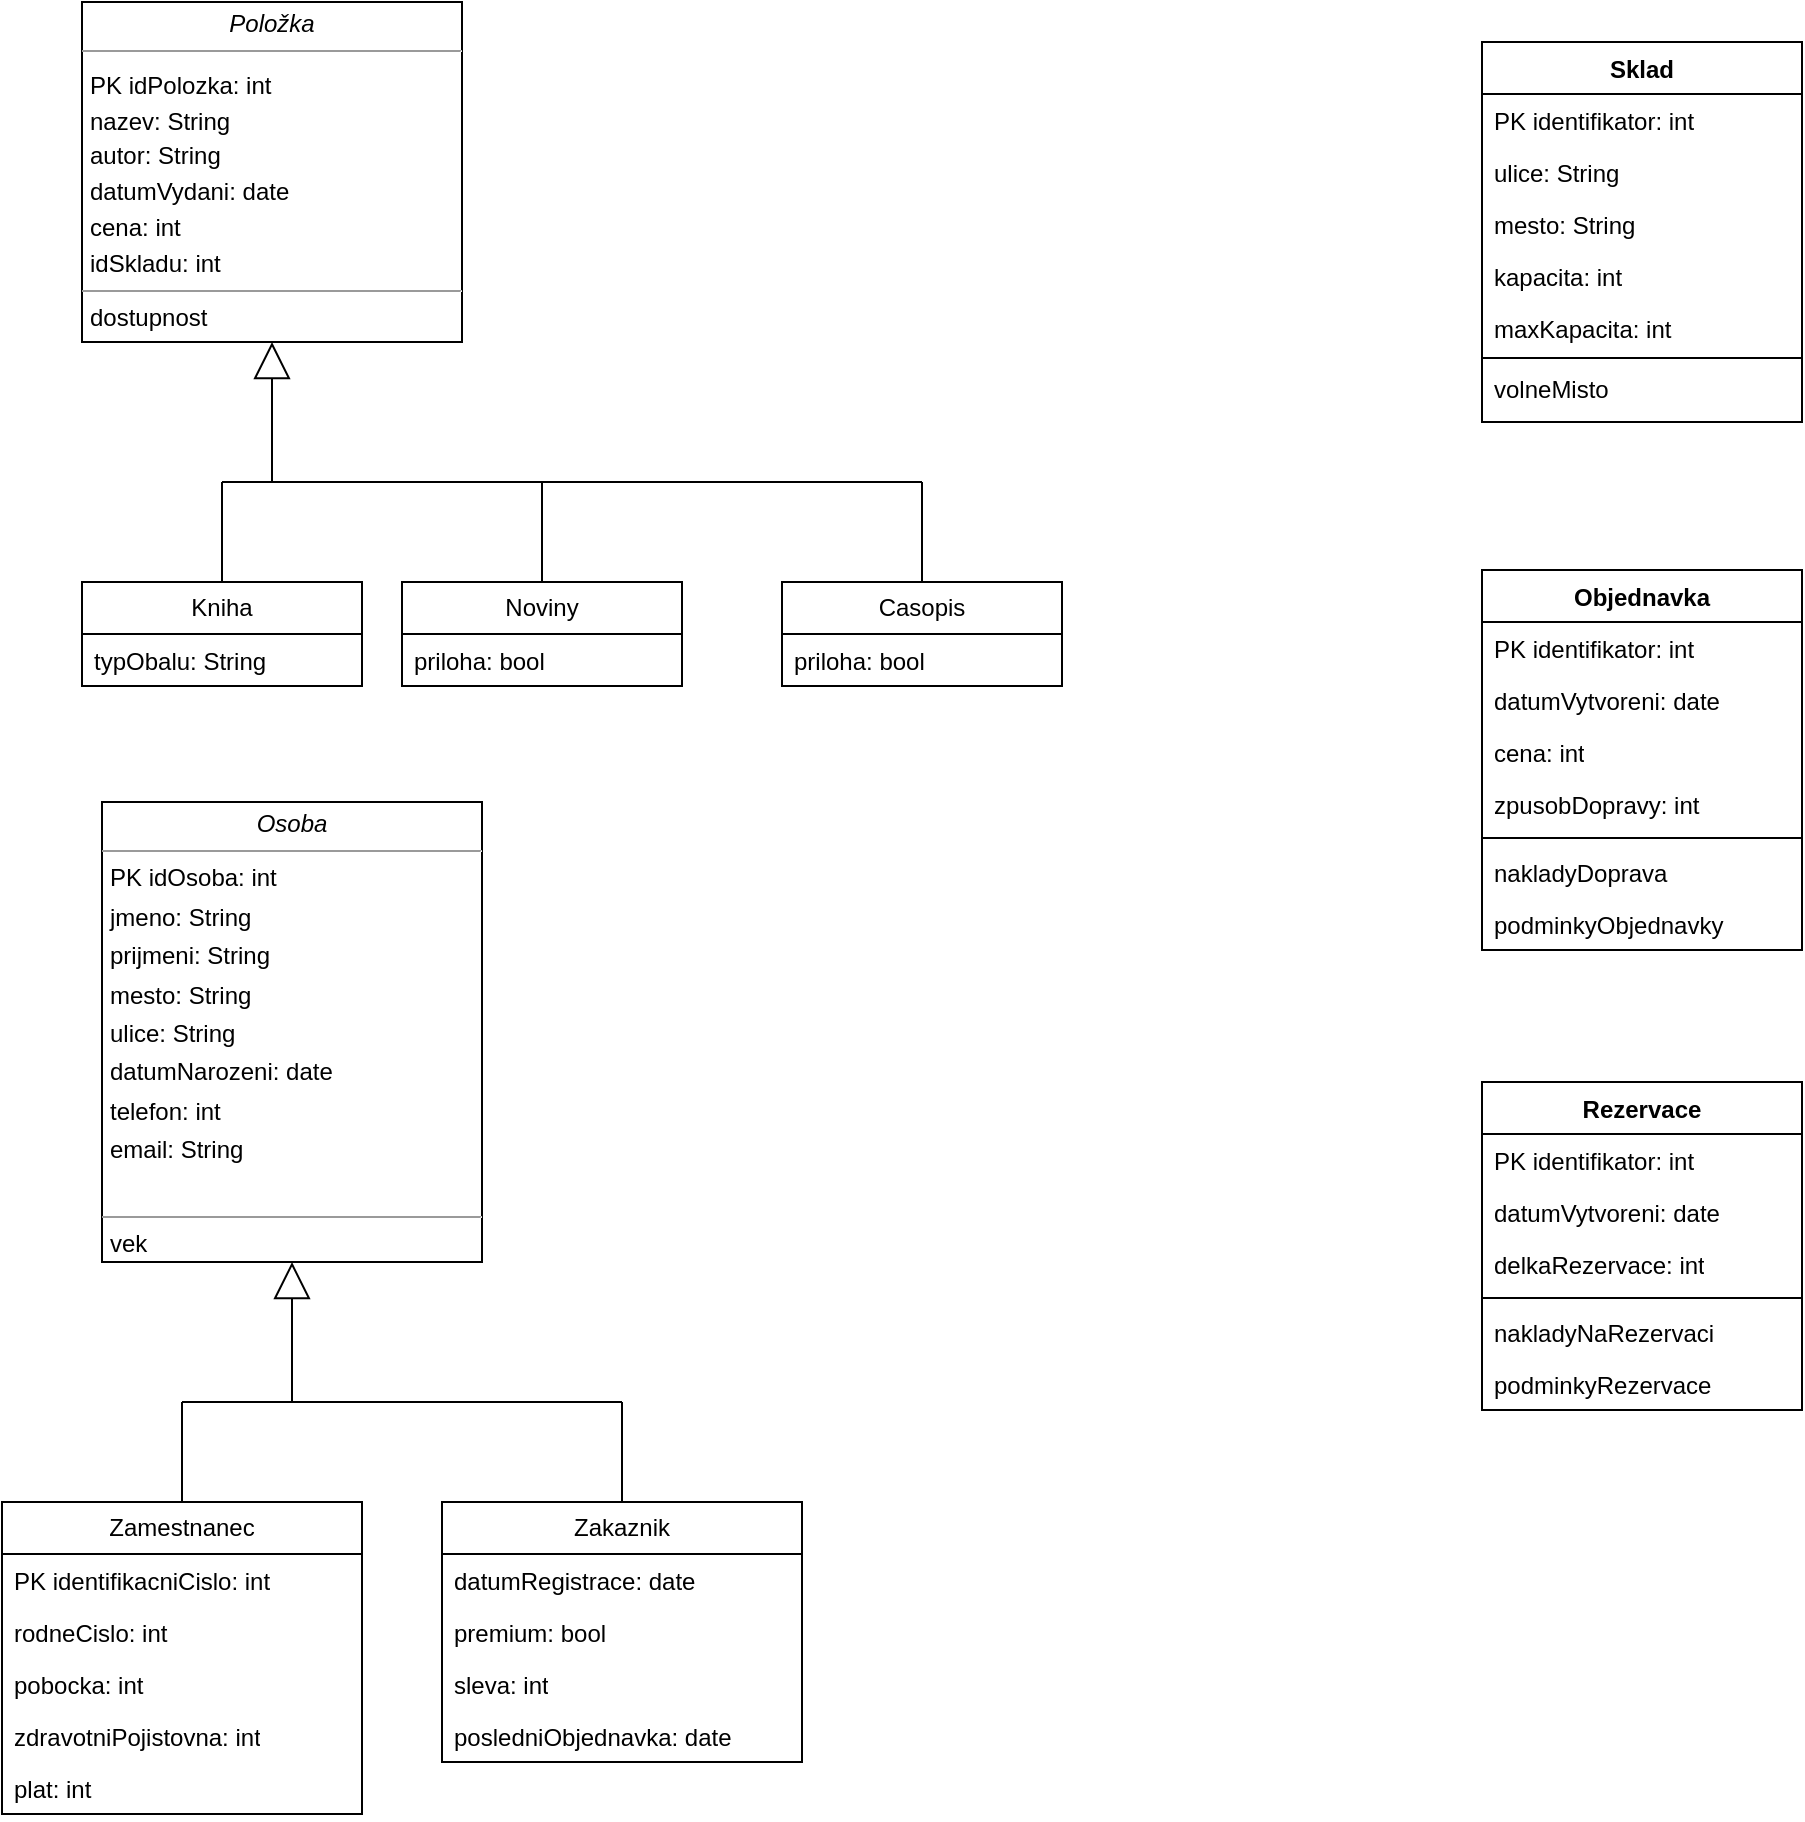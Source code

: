 <mxfile version="22.1.2" type="github">
  <diagram name="Page-1" id="c4acf3e9-155e-7222-9cf6-157b1a14988f">
    <mxGraphModel dx="1216" dy="575" grid="1" gridSize="10" guides="1" tooltips="1" connect="1" arrows="1" fold="1" page="1" pageScale="1" pageWidth="850" pageHeight="1100" background="none" math="0" shadow="0">
      <root>
        <mxCell id="0" />
        <mxCell id="1" parent="0" />
        <mxCell id="5d2195bd80daf111-18" value="&lt;p style=&quot;margin:0px;margin-top:4px;text-align:center;&quot;&gt;&lt;font style=&quot;font-size: 12px;&quot;&gt;&lt;i&gt;Položka&lt;/i&gt;&lt;br&gt;&lt;/font&gt;&lt;/p&gt;&lt;hr size=&quot;1&quot;&gt;&lt;p style=&quot;margin:0px;margin-left:4px;&quot;&gt;&lt;sub&gt;&lt;font style=&quot;font-size: 12px;&quot;&gt;PK idPolozka: int&lt;/font&gt;&lt;/sub&gt;&lt;/p&gt;&lt;p style=&quot;margin:0px;margin-left:4px;&quot;&gt;&lt;sub&gt;&lt;font style=&quot;font-size: 12px;&quot;&gt;nazev: String&lt;/font&gt;&lt;/sub&gt;&lt;/p&gt;&lt;p style=&quot;margin:0px;margin-left:4px;&quot;&gt;&lt;sub&gt;&lt;font style=&quot;font-size: 12px;&quot;&gt;autor: String&lt;/font&gt;&lt;/sub&gt;&lt;/p&gt;&lt;p style=&quot;margin:0px;margin-left:4px;&quot;&gt;&lt;sub&gt;&lt;font style=&quot;font-size: 12px;&quot;&gt;datumVydani: date&lt;/font&gt;&lt;/sub&gt;&lt;/p&gt;&lt;p style=&quot;margin:0px;margin-left:4px;&quot;&gt;&lt;sub&gt;&lt;font style=&quot;font-size: 12px;&quot;&gt;cena: int&lt;/font&gt;&lt;/sub&gt;&lt;/p&gt;&lt;p style=&quot;margin:0px;margin-left:4px;&quot;&gt;&lt;sub&gt;&lt;font style=&quot;font-size: 12px;&quot;&gt;idSkladu: int&lt;/font&gt;&lt;/sub&gt;&lt;/p&gt;&lt;hr size=&quot;1&quot;&gt;&lt;p style=&quot;margin:0px;margin-left:4px;&quot;&gt;dostupnost&lt;/p&gt;" style="verticalAlign=top;align=left;overflow=fill;fontSize=12;fontFamily=Helvetica;html=1;rounded=0;shadow=0;comic=0;labelBackgroundColor=none;strokeWidth=1" parent="1" vertex="1">
          <mxGeometry x="60" y="20" width="190" height="170" as="geometry" />
        </mxCell>
        <mxCell id="APGSo0OI6IQUyZFuy4CO-3" value="Kniha" style="swimlane;fontStyle=0;childLayout=stackLayout;horizontal=1;startSize=26;fillColor=none;horizontalStack=0;resizeParent=1;resizeParentMax=0;resizeLast=0;collapsible=1;marginBottom=0;whiteSpace=wrap;html=1;" vertex="1" parent="1">
          <mxGeometry x="60" y="310" width="140" height="52" as="geometry" />
        </mxCell>
        <mxCell id="APGSo0OI6IQUyZFuy4CO-4" value="typObalu: String" style="text;strokeColor=none;fillColor=none;align=left;verticalAlign=top;spacingLeft=4;spacingRight=4;overflow=hidden;rotatable=0;points=[[0,0.5],[1,0.5]];portConstraint=eastwest;whiteSpace=wrap;html=1;" vertex="1" parent="APGSo0OI6IQUyZFuy4CO-3">
          <mxGeometry y="26" width="140" height="26" as="geometry" />
        </mxCell>
        <mxCell id="APGSo0OI6IQUyZFuy4CO-8" value="Noviny" style="swimlane;fontStyle=0;childLayout=stackLayout;horizontal=1;startSize=26;fillColor=none;horizontalStack=0;resizeParent=1;resizeParentMax=0;resizeLast=0;collapsible=1;marginBottom=0;whiteSpace=wrap;html=1;" vertex="1" parent="1">
          <mxGeometry x="220" y="310" width="140" height="52" as="geometry" />
        </mxCell>
        <mxCell id="APGSo0OI6IQUyZFuy4CO-9" value="priloha: bool" style="text;strokeColor=none;fillColor=none;align=left;verticalAlign=top;spacingLeft=4;spacingRight=4;overflow=hidden;rotatable=0;points=[[0,0.5],[1,0.5]];portConstraint=eastwest;whiteSpace=wrap;html=1;" vertex="1" parent="APGSo0OI6IQUyZFuy4CO-8">
          <mxGeometry y="26" width="140" height="26" as="geometry" />
        </mxCell>
        <mxCell id="APGSo0OI6IQUyZFuy4CO-12" value="Casopis" style="swimlane;fontStyle=0;childLayout=stackLayout;horizontal=1;startSize=26;fillColor=none;horizontalStack=0;resizeParent=1;resizeParentMax=0;resizeLast=0;collapsible=1;marginBottom=0;whiteSpace=wrap;html=1;" vertex="1" parent="1">
          <mxGeometry x="410" y="310" width="140" height="52" as="geometry" />
        </mxCell>
        <mxCell id="APGSo0OI6IQUyZFuy4CO-13" value="priloha: bool" style="text;strokeColor=none;fillColor=none;align=left;verticalAlign=top;spacingLeft=4;spacingRight=4;overflow=hidden;rotatable=0;points=[[0,0.5],[1,0.5]];portConstraint=eastwest;whiteSpace=wrap;html=1;" vertex="1" parent="APGSo0OI6IQUyZFuy4CO-12">
          <mxGeometry y="26" width="140" height="26" as="geometry" />
        </mxCell>
        <mxCell id="APGSo0OI6IQUyZFuy4CO-22" value="" style="endArrow=none;html=1;rounded=0;" edge="1" parent="1">
          <mxGeometry width="50" height="50" relative="1" as="geometry">
            <mxPoint x="130" y="260" as="sourcePoint" />
            <mxPoint x="480" y="260" as="targetPoint" />
          </mxGeometry>
        </mxCell>
        <mxCell id="APGSo0OI6IQUyZFuy4CO-23" value="" style="endArrow=none;html=1;rounded=0;exitX=0.5;exitY=0;exitDx=0;exitDy=0;" edge="1" parent="1" source="APGSo0OI6IQUyZFuy4CO-12">
          <mxGeometry width="50" height="50" relative="1" as="geometry">
            <mxPoint x="430" y="310" as="sourcePoint" />
            <mxPoint x="480" y="260" as="targetPoint" />
          </mxGeometry>
        </mxCell>
        <mxCell id="APGSo0OI6IQUyZFuy4CO-24" value="" style="endArrow=none;html=1;rounded=0;exitX=0.5;exitY=0;exitDx=0;exitDy=0;" edge="1" parent="1" source="APGSo0OI6IQUyZFuy4CO-3">
          <mxGeometry width="50" height="50" relative="1" as="geometry">
            <mxPoint x="80" y="310" as="sourcePoint" />
            <mxPoint x="130" y="260" as="targetPoint" />
          </mxGeometry>
        </mxCell>
        <mxCell id="APGSo0OI6IQUyZFuy4CO-25" value="" style="endArrow=none;html=1;rounded=0;exitX=0.5;exitY=0;exitDx=0;exitDy=0;" edge="1" parent="1" source="APGSo0OI6IQUyZFuy4CO-8">
          <mxGeometry width="50" height="50" relative="1" as="geometry">
            <mxPoint x="230" y="310" as="sourcePoint" />
            <mxPoint x="290" y="260" as="targetPoint" />
          </mxGeometry>
        </mxCell>
        <mxCell id="APGSo0OI6IQUyZFuy4CO-26" value="" style="endArrow=block;endSize=16;endFill=0;html=1;rounded=0;entryX=0.5;entryY=1;entryDx=0;entryDy=0;" edge="1" parent="1" target="5d2195bd80daf111-18">
          <mxGeometry width="160" relative="1" as="geometry">
            <mxPoint x="155" y="260" as="sourcePoint" />
            <mxPoint x="480" y="220" as="targetPoint" />
          </mxGeometry>
        </mxCell>
        <mxCell id="APGSo0OI6IQUyZFuy4CO-27" value="&lt;p style=&quot;margin:0px;margin-top:4px;text-align:center;&quot;&gt;&lt;i&gt;Osoba&lt;/i&gt;&lt;br&gt;&lt;/p&gt;&lt;hr size=&quot;1&quot;&gt;&lt;p style=&quot;margin:0px;margin-left:4px;&quot;&gt;&lt;sup&gt;&lt;font style=&quot;font-size: 12px;&quot;&gt;PK idOsoba: int&lt;/font&gt;&lt;/sup&gt;&lt;/p&gt;&lt;p style=&quot;margin:0px;margin-left:4px;&quot;&gt;&lt;sup&gt;&lt;font style=&quot;font-size: 12px;&quot;&gt;jmeno: String&lt;br&gt;prijmeni: String&lt;/font&gt;&lt;/sup&gt;&lt;/p&gt;&lt;p style=&quot;margin:0px;margin-left:4px;&quot;&gt;&lt;sup&gt;&lt;font style=&quot;font-size: 12px;&quot;&gt;mesto: String&lt;/font&gt;&lt;/sup&gt;&lt;/p&gt;&lt;p style=&quot;margin:0px;margin-left:4px;&quot;&gt;&lt;sup&gt;&lt;font style=&quot;font-size: 12px;&quot;&gt;ulice: String&lt;/font&gt;&lt;/sup&gt;&lt;/p&gt;&lt;p style=&quot;margin:0px;margin-left:4px;&quot;&gt;&lt;sup&gt;&lt;font style=&quot;font-size: 12px;&quot;&gt;datumNarozeni: date&lt;/font&gt;&lt;/sup&gt;&lt;/p&gt;&lt;p style=&quot;margin:0px;margin-left:4px;&quot;&gt;&lt;sup&gt;&lt;font style=&quot;font-size: 12px;&quot;&gt;telefon: int&lt;/font&gt;&lt;/sup&gt;&lt;/p&gt;&lt;p style=&quot;margin:0px;margin-left:4px;&quot;&gt;&lt;sup&gt;&lt;font style=&quot;font-size: 12px;&quot;&gt;email: String&lt;/font&gt;&lt;/sup&gt;&lt;/p&gt;&lt;p style=&quot;margin:0px;margin-left:4px;&quot;&gt;&lt;br&gt;&lt;/p&gt;&lt;hr size=&quot;1&quot;&gt;&lt;p style=&quot;margin:0px;margin-left:4px;&quot;&gt;vek&lt;/p&gt;&lt;p style=&quot;margin:0px;margin-left:4px;&quot;&gt;&lt;br&gt;&lt;/p&gt;" style="verticalAlign=top;align=left;overflow=fill;fontSize=12;fontFamily=Helvetica;html=1;rounded=0;shadow=0;comic=0;labelBackgroundColor=none;strokeWidth=1" vertex="1" parent="1">
          <mxGeometry x="70" y="420" width="190" height="230" as="geometry" />
        </mxCell>
        <mxCell id="APGSo0OI6IQUyZFuy4CO-29" value="Zamestnanec" style="swimlane;fontStyle=0;childLayout=stackLayout;horizontal=1;startSize=26;fillColor=none;horizontalStack=0;resizeParent=1;resizeParentMax=0;resizeLast=0;collapsible=1;marginBottom=0;whiteSpace=wrap;html=1;" vertex="1" parent="1">
          <mxGeometry x="20" y="770" width="180" height="156" as="geometry" />
        </mxCell>
        <mxCell id="APGSo0OI6IQUyZFuy4CO-30" value="PK identifikacniCislo: int" style="text;strokeColor=none;fillColor=none;align=left;verticalAlign=top;spacingLeft=4;spacingRight=4;overflow=hidden;rotatable=0;points=[[0,0.5],[1,0.5]];portConstraint=eastwest;whiteSpace=wrap;html=1;" vertex="1" parent="APGSo0OI6IQUyZFuy4CO-29">
          <mxGeometry y="26" width="180" height="26" as="geometry" />
        </mxCell>
        <mxCell id="APGSo0OI6IQUyZFuy4CO-31" value="rodneCislo: int" style="text;strokeColor=none;fillColor=none;align=left;verticalAlign=top;spacingLeft=4;spacingRight=4;overflow=hidden;rotatable=0;points=[[0,0.5],[1,0.5]];portConstraint=eastwest;whiteSpace=wrap;html=1;" vertex="1" parent="APGSo0OI6IQUyZFuy4CO-29">
          <mxGeometry y="52" width="180" height="26" as="geometry" />
        </mxCell>
        <mxCell id="APGSo0OI6IQUyZFuy4CO-32" value="pobocka: int&lt;br&gt;" style="text;strokeColor=none;fillColor=none;align=left;verticalAlign=top;spacingLeft=4;spacingRight=4;overflow=hidden;rotatable=0;points=[[0,0.5],[1,0.5]];portConstraint=eastwest;whiteSpace=wrap;html=1;" vertex="1" parent="APGSo0OI6IQUyZFuy4CO-29">
          <mxGeometry y="78" width="180" height="26" as="geometry" />
        </mxCell>
        <mxCell id="APGSo0OI6IQUyZFuy4CO-34" value="zdravotniPojistovna: int" style="text;strokeColor=none;fillColor=none;align=left;verticalAlign=top;spacingLeft=4;spacingRight=4;overflow=hidden;rotatable=0;points=[[0,0.5],[1,0.5]];portConstraint=eastwest;whiteSpace=wrap;html=1;" vertex="1" parent="APGSo0OI6IQUyZFuy4CO-29">
          <mxGeometry y="104" width="180" height="26" as="geometry" />
        </mxCell>
        <mxCell id="APGSo0OI6IQUyZFuy4CO-33" value="plat: int" style="text;strokeColor=none;fillColor=none;align=left;verticalAlign=top;spacingLeft=4;spacingRight=4;overflow=hidden;rotatable=0;points=[[0,0.5],[1,0.5]];portConstraint=eastwest;whiteSpace=wrap;html=1;" vertex="1" parent="APGSo0OI6IQUyZFuy4CO-29">
          <mxGeometry y="130" width="180" height="26" as="geometry" />
        </mxCell>
        <mxCell id="APGSo0OI6IQUyZFuy4CO-35" value="Zakaznik" style="swimlane;fontStyle=0;childLayout=stackLayout;horizontal=1;startSize=26;fillColor=none;horizontalStack=0;resizeParent=1;resizeParentMax=0;resizeLast=0;collapsible=1;marginBottom=0;whiteSpace=wrap;html=1;" vertex="1" parent="1">
          <mxGeometry x="240" y="770" width="180" height="130" as="geometry" />
        </mxCell>
        <mxCell id="APGSo0OI6IQUyZFuy4CO-36" value="datumRegistrace: date" style="text;strokeColor=none;fillColor=none;align=left;verticalAlign=top;spacingLeft=4;spacingRight=4;overflow=hidden;rotatable=0;points=[[0,0.5],[1,0.5]];portConstraint=eastwest;whiteSpace=wrap;html=1;" vertex="1" parent="APGSo0OI6IQUyZFuy4CO-35">
          <mxGeometry y="26" width="180" height="26" as="geometry" />
        </mxCell>
        <mxCell id="APGSo0OI6IQUyZFuy4CO-37" value="premium: bool" style="text;strokeColor=none;fillColor=none;align=left;verticalAlign=top;spacingLeft=4;spacingRight=4;overflow=hidden;rotatable=0;points=[[0,0.5],[1,0.5]];portConstraint=eastwest;whiteSpace=wrap;html=1;" vertex="1" parent="APGSo0OI6IQUyZFuy4CO-35">
          <mxGeometry y="52" width="180" height="26" as="geometry" />
        </mxCell>
        <mxCell id="APGSo0OI6IQUyZFuy4CO-39" value="sleva: int" style="text;strokeColor=none;fillColor=none;align=left;verticalAlign=top;spacingLeft=4;spacingRight=4;overflow=hidden;rotatable=0;points=[[0,0.5],[1,0.5]];portConstraint=eastwest;whiteSpace=wrap;html=1;" vertex="1" parent="APGSo0OI6IQUyZFuy4CO-35">
          <mxGeometry y="78" width="180" height="26" as="geometry" />
        </mxCell>
        <mxCell id="APGSo0OI6IQUyZFuy4CO-38" value="posledniObjednavka: date" style="text;strokeColor=none;fillColor=none;align=left;verticalAlign=top;spacingLeft=4;spacingRight=4;overflow=hidden;rotatable=0;points=[[0,0.5],[1,0.5]];portConstraint=eastwest;whiteSpace=wrap;html=1;" vertex="1" parent="APGSo0OI6IQUyZFuy4CO-35">
          <mxGeometry y="104" width="180" height="26" as="geometry" />
        </mxCell>
        <mxCell id="APGSo0OI6IQUyZFuy4CO-40" value="" style="endArrow=none;html=1;rounded=0;" edge="1" parent="1">
          <mxGeometry width="50" height="50" relative="1" as="geometry">
            <mxPoint x="110" y="720" as="sourcePoint" />
            <mxPoint x="330" y="720" as="targetPoint" />
          </mxGeometry>
        </mxCell>
        <mxCell id="APGSo0OI6IQUyZFuy4CO-41" value="" style="endArrow=none;html=1;rounded=0;exitX=0.5;exitY=0;exitDx=0;exitDy=0;" edge="1" parent="1" source="APGSo0OI6IQUyZFuy4CO-29">
          <mxGeometry width="50" height="50" relative="1" as="geometry">
            <mxPoint x="70" y="770" as="sourcePoint" />
            <mxPoint x="110" y="720" as="targetPoint" />
          </mxGeometry>
        </mxCell>
        <mxCell id="APGSo0OI6IQUyZFuy4CO-42" value="" style="endArrow=none;html=1;rounded=0;exitX=0.5;exitY=0;exitDx=0;exitDy=0;" edge="1" parent="1" source="APGSo0OI6IQUyZFuy4CO-35">
          <mxGeometry width="50" height="50" relative="1" as="geometry">
            <mxPoint x="250" y="680" as="sourcePoint" />
            <mxPoint x="330" y="720" as="targetPoint" />
          </mxGeometry>
        </mxCell>
        <mxCell id="APGSo0OI6IQUyZFuy4CO-43" value="" style="endArrow=block;endSize=16;endFill=0;html=1;rounded=0;entryX=0.5;entryY=1;entryDx=0;entryDy=0;" edge="1" parent="1" target="APGSo0OI6IQUyZFuy4CO-27">
          <mxGeometry width="160" relative="1" as="geometry">
            <mxPoint x="165" y="720" as="sourcePoint" />
            <mxPoint x="320" y="720" as="targetPoint" />
          </mxGeometry>
        </mxCell>
        <mxCell id="APGSo0OI6IQUyZFuy4CO-44" value="Sklad" style="swimlane;fontStyle=1;align=center;verticalAlign=top;childLayout=stackLayout;horizontal=1;startSize=26;horizontalStack=0;resizeParent=1;resizeParentMax=0;resizeLast=0;collapsible=1;marginBottom=0;whiteSpace=wrap;html=1;" vertex="1" parent="1">
          <mxGeometry x="760" y="40" width="160" height="190" as="geometry" />
        </mxCell>
        <mxCell id="APGSo0OI6IQUyZFuy4CO-45" value="PK identifikator: int&lt;br&gt;" style="text;strokeColor=none;fillColor=none;align=left;verticalAlign=top;spacingLeft=4;spacingRight=4;overflow=hidden;rotatable=0;points=[[0,0.5],[1,0.5]];portConstraint=eastwest;whiteSpace=wrap;html=1;" vertex="1" parent="APGSo0OI6IQUyZFuy4CO-44">
          <mxGeometry y="26" width="160" height="26" as="geometry" />
        </mxCell>
        <mxCell id="APGSo0OI6IQUyZFuy4CO-49" value="ulice: String" style="text;strokeColor=none;fillColor=none;align=left;verticalAlign=top;spacingLeft=4;spacingRight=4;overflow=hidden;rotatable=0;points=[[0,0.5],[1,0.5]];portConstraint=eastwest;whiteSpace=wrap;html=1;" vertex="1" parent="APGSo0OI6IQUyZFuy4CO-44">
          <mxGeometry y="52" width="160" height="26" as="geometry" />
        </mxCell>
        <mxCell id="APGSo0OI6IQUyZFuy4CO-48" value="mesto: String" style="text;strokeColor=none;fillColor=none;align=left;verticalAlign=top;spacingLeft=4;spacingRight=4;overflow=hidden;rotatable=0;points=[[0,0.5],[1,0.5]];portConstraint=eastwest;whiteSpace=wrap;html=1;" vertex="1" parent="APGSo0OI6IQUyZFuy4CO-44">
          <mxGeometry y="78" width="160" height="26" as="geometry" />
        </mxCell>
        <mxCell id="APGSo0OI6IQUyZFuy4CO-51" value="kapacita: int" style="text;strokeColor=none;fillColor=none;align=left;verticalAlign=top;spacingLeft=4;spacingRight=4;overflow=hidden;rotatable=0;points=[[0,0.5],[1,0.5]];portConstraint=eastwest;whiteSpace=wrap;html=1;" vertex="1" parent="APGSo0OI6IQUyZFuy4CO-44">
          <mxGeometry y="104" width="160" height="26" as="geometry" />
        </mxCell>
        <mxCell id="APGSo0OI6IQUyZFuy4CO-50" value="maxKapacita: int" style="text;strokeColor=none;fillColor=none;align=left;verticalAlign=top;spacingLeft=4;spacingRight=4;overflow=hidden;rotatable=0;points=[[0,0.5],[1,0.5]];portConstraint=eastwest;whiteSpace=wrap;html=1;" vertex="1" parent="APGSo0OI6IQUyZFuy4CO-44">
          <mxGeometry y="130" width="160" height="26" as="geometry" />
        </mxCell>
        <mxCell id="APGSo0OI6IQUyZFuy4CO-46" value="" style="line;strokeWidth=1;fillColor=none;align=left;verticalAlign=middle;spacingTop=-1;spacingLeft=3;spacingRight=3;rotatable=0;labelPosition=right;points=[];portConstraint=eastwest;strokeColor=inherit;" vertex="1" parent="APGSo0OI6IQUyZFuy4CO-44">
          <mxGeometry y="156" width="160" height="4" as="geometry" />
        </mxCell>
        <mxCell id="APGSo0OI6IQUyZFuy4CO-52" value="volneMisto" style="text;strokeColor=none;fillColor=none;align=left;verticalAlign=top;spacingLeft=4;spacingRight=4;overflow=hidden;rotatable=0;points=[[0,0.5],[1,0.5]];portConstraint=eastwest;whiteSpace=wrap;html=1;" vertex="1" parent="APGSo0OI6IQUyZFuy4CO-44">
          <mxGeometry y="160" width="160" height="30" as="geometry" />
        </mxCell>
        <mxCell id="APGSo0OI6IQUyZFuy4CO-53" value="Objednavka" style="swimlane;fontStyle=1;align=center;verticalAlign=top;childLayout=stackLayout;horizontal=1;startSize=26;horizontalStack=0;resizeParent=1;resizeParentMax=0;resizeLast=0;collapsible=1;marginBottom=0;whiteSpace=wrap;html=1;" vertex="1" parent="1">
          <mxGeometry x="760" y="304" width="160" height="190" as="geometry" />
        </mxCell>
        <mxCell id="APGSo0OI6IQUyZFuy4CO-57" value="PK identifikator: int&lt;br&gt;" style="text;strokeColor=none;fillColor=none;align=left;verticalAlign=top;spacingLeft=4;spacingRight=4;overflow=hidden;rotatable=0;points=[[0,0.5],[1,0.5]];portConstraint=eastwest;whiteSpace=wrap;html=1;" vertex="1" parent="APGSo0OI6IQUyZFuy4CO-53">
          <mxGeometry y="26" width="160" height="26" as="geometry" />
        </mxCell>
        <mxCell id="APGSo0OI6IQUyZFuy4CO-61" value="datumVytvoreni: date" style="text;strokeColor=none;fillColor=none;align=left;verticalAlign=top;spacingLeft=4;spacingRight=4;overflow=hidden;rotatable=0;points=[[0,0.5],[1,0.5]];portConstraint=eastwest;whiteSpace=wrap;html=1;" vertex="1" parent="APGSo0OI6IQUyZFuy4CO-53">
          <mxGeometry y="52" width="160" height="26" as="geometry" />
        </mxCell>
        <mxCell id="APGSo0OI6IQUyZFuy4CO-63" value="cena: int" style="text;strokeColor=none;fillColor=none;align=left;verticalAlign=top;spacingLeft=4;spacingRight=4;overflow=hidden;rotatable=0;points=[[0,0.5],[1,0.5]];portConstraint=eastwest;whiteSpace=wrap;html=1;" vertex="1" parent="APGSo0OI6IQUyZFuy4CO-53">
          <mxGeometry y="78" width="160" height="26" as="geometry" />
        </mxCell>
        <mxCell id="APGSo0OI6IQUyZFuy4CO-60" value="zpusobDopravy: int" style="text;strokeColor=none;fillColor=none;align=left;verticalAlign=top;spacingLeft=4;spacingRight=4;overflow=hidden;rotatable=0;points=[[0,0.5],[1,0.5]];portConstraint=eastwest;whiteSpace=wrap;html=1;" vertex="1" parent="APGSo0OI6IQUyZFuy4CO-53">
          <mxGeometry y="104" width="160" height="26" as="geometry" />
        </mxCell>
        <mxCell id="APGSo0OI6IQUyZFuy4CO-55" value="" style="line;strokeWidth=1;fillColor=none;align=left;verticalAlign=middle;spacingTop=-1;spacingLeft=3;spacingRight=3;rotatable=0;labelPosition=right;points=[];portConstraint=eastwest;strokeColor=inherit;" vertex="1" parent="APGSo0OI6IQUyZFuy4CO-53">
          <mxGeometry y="130" width="160" height="8" as="geometry" />
        </mxCell>
        <mxCell id="APGSo0OI6IQUyZFuy4CO-62" value="nakladyDoprava" style="text;strokeColor=none;fillColor=none;align=left;verticalAlign=top;spacingLeft=4;spacingRight=4;overflow=hidden;rotatable=0;points=[[0,0.5],[1,0.5]];portConstraint=eastwest;whiteSpace=wrap;html=1;" vertex="1" parent="APGSo0OI6IQUyZFuy4CO-53">
          <mxGeometry y="138" width="160" height="26" as="geometry" />
        </mxCell>
        <mxCell id="APGSo0OI6IQUyZFuy4CO-56" value="podminkyObjednavky" style="text;strokeColor=none;fillColor=none;align=left;verticalAlign=top;spacingLeft=4;spacingRight=4;overflow=hidden;rotatable=0;points=[[0,0.5],[1,0.5]];portConstraint=eastwest;whiteSpace=wrap;html=1;" vertex="1" parent="APGSo0OI6IQUyZFuy4CO-53">
          <mxGeometry y="164" width="160" height="26" as="geometry" />
        </mxCell>
        <mxCell id="APGSo0OI6IQUyZFuy4CO-64" value="Rezervace" style="swimlane;fontStyle=1;align=center;verticalAlign=top;childLayout=stackLayout;horizontal=1;startSize=26;horizontalStack=0;resizeParent=1;resizeParentMax=0;resizeLast=0;collapsible=1;marginBottom=0;whiteSpace=wrap;html=1;" vertex="1" parent="1">
          <mxGeometry x="760" y="560" width="160" height="164" as="geometry" />
        </mxCell>
        <mxCell id="APGSo0OI6IQUyZFuy4CO-65" value="PK identifikator: int&lt;br&gt;" style="text;strokeColor=none;fillColor=none;align=left;verticalAlign=top;spacingLeft=4;spacingRight=4;overflow=hidden;rotatable=0;points=[[0,0.5],[1,0.5]];portConstraint=eastwest;whiteSpace=wrap;html=1;" vertex="1" parent="APGSo0OI6IQUyZFuy4CO-64">
          <mxGeometry y="26" width="160" height="26" as="geometry" />
        </mxCell>
        <mxCell id="APGSo0OI6IQUyZFuy4CO-72" value="datumVytvoreni: date" style="text;strokeColor=none;fillColor=none;align=left;verticalAlign=top;spacingLeft=4;spacingRight=4;overflow=hidden;rotatable=0;points=[[0,0.5],[1,0.5]];portConstraint=eastwest;whiteSpace=wrap;html=1;" vertex="1" parent="APGSo0OI6IQUyZFuy4CO-64">
          <mxGeometry y="52" width="160" height="26" as="geometry" />
        </mxCell>
        <mxCell id="APGSo0OI6IQUyZFuy4CO-66" value="delkaRezervace: int" style="text;strokeColor=none;fillColor=none;align=left;verticalAlign=top;spacingLeft=4;spacingRight=4;overflow=hidden;rotatable=0;points=[[0,0.5],[1,0.5]];portConstraint=eastwest;whiteSpace=wrap;html=1;" vertex="1" parent="APGSo0OI6IQUyZFuy4CO-64">
          <mxGeometry y="78" width="160" height="26" as="geometry" />
        </mxCell>
        <mxCell id="APGSo0OI6IQUyZFuy4CO-69" value="" style="line;strokeWidth=1;fillColor=none;align=left;verticalAlign=middle;spacingTop=-1;spacingLeft=3;spacingRight=3;rotatable=0;labelPosition=right;points=[];portConstraint=eastwest;strokeColor=inherit;" vertex="1" parent="APGSo0OI6IQUyZFuy4CO-64">
          <mxGeometry y="104" width="160" height="8" as="geometry" />
        </mxCell>
        <mxCell id="APGSo0OI6IQUyZFuy4CO-70" value="nakladyNaRezervaci" style="text;strokeColor=none;fillColor=none;align=left;verticalAlign=top;spacingLeft=4;spacingRight=4;overflow=hidden;rotatable=0;points=[[0,0.5],[1,0.5]];portConstraint=eastwest;whiteSpace=wrap;html=1;" vertex="1" parent="APGSo0OI6IQUyZFuy4CO-64">
          <mxGeometry y="112" width="160" height="26" as="geometry" />
        </mxCell>
        <mxCell id="APGSo0OI6IQUyZFuy4CO-71" value="podminkyRezervace" style="text;strokeColor=none;fillColor=none;align=left;verticalAlign=top;spacingLeft=4;spacingRight=4;overflow=hidden;rotatable=0;points=[[0,0.5],[1,0.5]];portConstraint=eastwest;whiteSpace=wrap;html=1;" vertex="1" parent="APGSo0OI6IQUyZFuy4CO-64">
          <mxGeometry y="138" width="160" height="26" as="geometry" />
        </mxCell>
      </root>
    </mxGraphModel>
  </diagram>
</mxfile>
